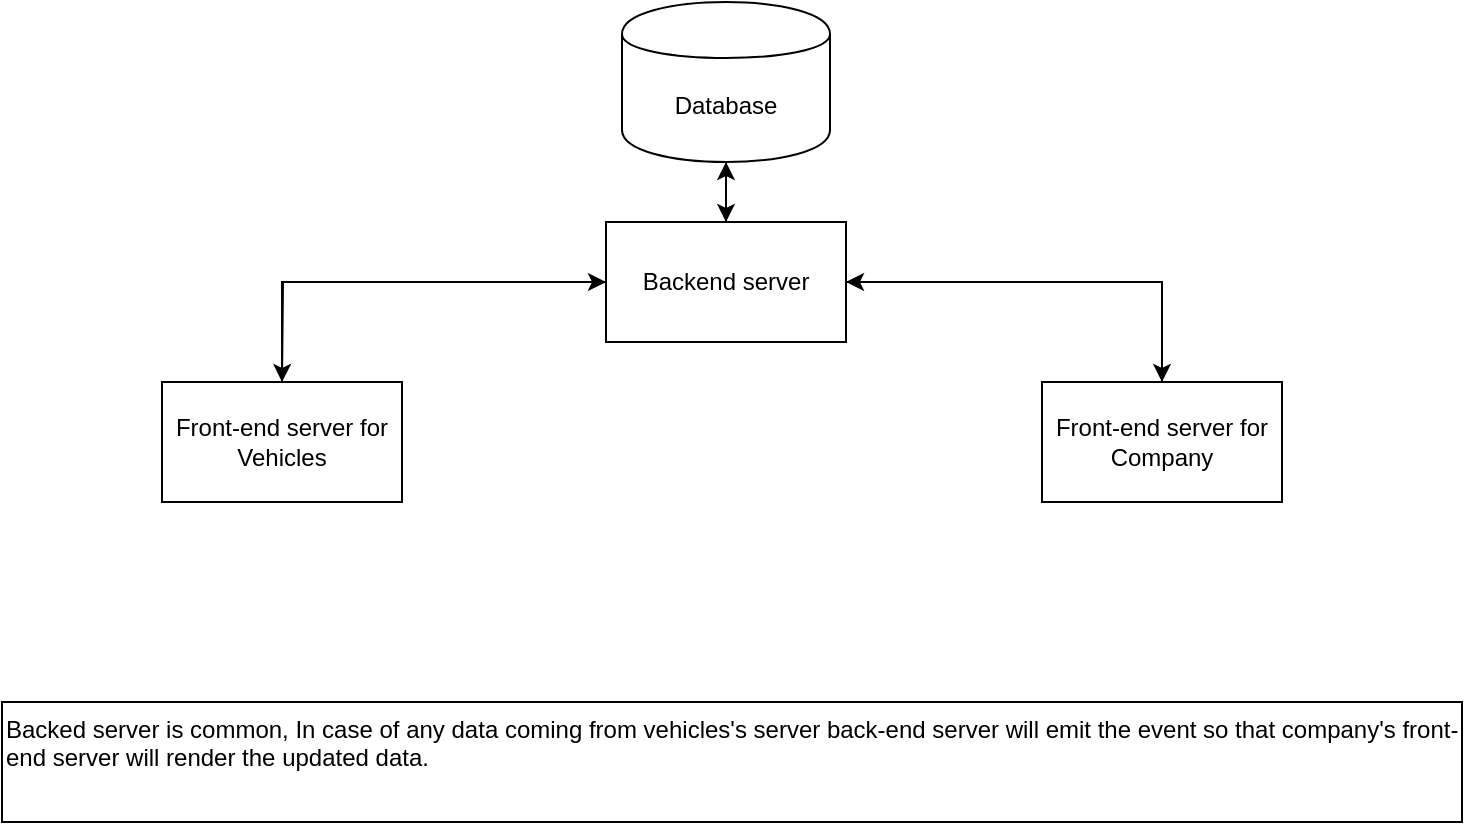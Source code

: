 <mxfile version="13.2.4" type="github"><diagram id="C5RBs43oDa-KdzZeNtuy" name="Page-1"><mxGraphModel dx="803" dy="493" grid="1" gridSize="10" guides="1" tooltips="1" connect="1" arrows="1" fold="1" page="1" pageScale="1" pageWidth="827" pageHeight="1169" math="0" shadow="0"><root><mxCell id="WIyWlLk6GJQsqaUBKTNV-0"/><mxCell id="WIyWlLk6GJQsqaUBKTNV-1" parent="WIyWlLk6GJQsqaUBKTNV-0"/><mxCell id="Ix5iZMm6RUYF6XAh4mkn-18" style="edgeStyle=orthogonalEdgeStyle;rounded=0;orthogonalLoop=1;jettySize=auto;html=1;exitX=0.5;exitY=1;exitDx=0;exitDy=0;entryX=0.5;entryY=0;entryDx=0;entryDy=0;" edge="1" parent="WIyWlLk6GJQsqaUBKTNV-1" source="Ix5iZMm6RUYF6XAh4mkn-0" target="Ix5iZMm6RUYF6XAh4mkn-2"><mxGeometry relative="1" as="geometry"/></mxCell><mxCell id="Ix5iZMm6RUYF6XAh4mkn-0" value="Database" style="shape=cylinder;whiteSpace=wrap;html=1;boundedLbl=1;backgroundOutline=1;" vertex="1" parent="WIyWlLk6GJQsqaUBKTNV-1"><mxGeometry x="310" y="50" width="104" height="80" as="geometry"/></mxCell><mxCell id="Ix5iZMm6RUYF6XAh4mkn-13" style="edgeStyle=orthogonalEdgeStyle;rounded=0;orthogonalLoop=1;jettySize=auto;html=1;exitX=0;exitY=0.5;exitDx=0;exitDy=0;" edge="1" parent="WIyWlLk6GJQsqaUBKTNV-1" source="Ix5iZMm6RUYF6XAh4mkn-2"><mxGeometry relative="1" as="geometry"><mxPoint x="140" y="240" as="targetPoint"/></mxGeometry></mxCell><mxCell id="Ix5iZMm6RUYF6XAh4mkn-17" style="edgeStyle=orthogonalEdgeStyle;rounded=0;orthogonalLoop=1;jettySize=auto;html=1;exitX=0.5;exitY=0;exitDx=0;exitDy=0;entryX=0.5;entryY=1;entryDx=0;entryDy=0;" edge="1" parent="WIyWlLk6GJQsqaUBKTNV-1" source="Ix5iZMm6RUYF6XAh4mkn-2" target="Ix5iZMm6RUYF6XAh4mkn-0"><mxGeometry relative="1" as="geometry"/></mxCell><mxCell id="Ix5iZMm6RUYF6XAh4mkn-20" style="edgeStyle=orthogonalEdgeStyle;rounded=0;orthogonalLoop=1;jettySize=auto;html=1;exitX=1;exitY=0.5;exitDx=0;exitDy=0;entryX=0.5;entryY=0;entryDx=0;entryDy=0;" edge="1" parent="WIyWlLk6GJQsqaUBKTNV-1" source="Ix5iZMm6RUYF6XAh4mkn-2" target="Ix5iZMm6RUYF6XAh4mkn-4"><mxGeometry relative="1" as="geometry"/></mxCell><mxCell id="Ix5iZMm6RUYF6XAh4mkn-2" value="Backend server " style="rounded=0;whiteSpace=wrap;html=1;" vertex="1" parent="WIyWlLk6GJQsqaUBKTNV-1"><mxGeometry x="302" y="160" width="120" height="60" as="geometry"/></mxCell><mxCell id="Ix5iZMm6RUYF6XAh4mkn-12" style="edgeStyle=orthogonalEdgeStyle;rounded=0;orthogonalLoop=1;jettySize=auto;html=1;exitX=0.5;exitY=0;exitDx=0;exitDy=0;entryX=0;entryY=0.5;entryDx=0;entryDy=0;" edge="1" parent="WIyWlLk6GJQsqaUBKTNV-1" source="Ix5iZMm6RUYF6XAh4mkn-3" target="Ix5iZMm6RUYF6XAh4mkn-2"><mxGeometry relative="1" as="geometry"/></mxCell><mxCell id="Ix5iZMm6RUYF6XAh4mkn-3" value="Front-end server for Vehicles" style="rounded=0;whiteSpace=wrap;html=1;" vertex="1" parent="WIyWlLk6GJQsqaUBKTNV-1"><mxGeometry x="80" y="240" width="120" height="60" as="geometry"/></mxCell><mxCell id="Ix5iZMm6RUYF6XAh4mkn-19" style="edgeStyle=orthogonalEdgeStyle;rounded=0;orthogonalLoop=1;jettySize=auto;html=1;exitX=0.5;exitY=0;exitDx=0;exitDy=0;entryX=1;entryY=0.5;entryDx=0;entryDy=0;" edge="1" parent="WIyWlLk6GJQsqaUBKTNV-1" source="Ix5iZMm6RUYF6XAh4mkn-4" target="Ix5iZMm6RUYF6XAh4mkn-2"><mxGeometry relative="1" as="geometry"/></mxCell><mxCell id="Ix5iZMm6RUYF6XAh4mkn-4" value="Front-end server for Company" style="rounded=0;whiteSpace=wrap;html=1;" vertex="1" parent="WIyWlLk6GJQsqaUBKTNV-1"><mxGeometry x="520" y="240" width="120" height="60" as="geometry"/></mxCell><mxCell id="Ix5iZMm6RUYF6XAh4mkn-21" value="Backed server is common, In case of any data coming from vehicles's server back-end server will emit the event so that company's front-end server will render the updated data.&amp;nbsp; " style="rounded=0;whiteSpace=wrap;html=1;align=left;horizontal=1;fontSize=12;verticalAlign=top;" vertex="1" parent="WIyWlLk6GJQsqaUBKTNV-1"><mxGeometry y="400" width="730" height="60" as="geometry"/></mxCell></root></mxGraphModel></diagram></mxfile>